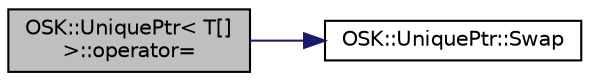 digraph "OSK::UniquePtr&lt; T[]&gt;::operator="
{
 // LATEX_PDF_SIZE
  edge [fontname="Helvetica",fontsize="10",labelfontname="Helvetica",labelfontsize="10"];
  node [fontname="Helvetica",fontsize="10",shape=record];
  rankdir="LR";
  Node1 [label="OSK::UniquePtr\< T[]\l\>::operator=",height=0.2,width=0.4,color="black", fillcolor="grey75", style="filled", fontcolor="black",tooltip="Este puntero será dueño del puntero de other."];
  Node1 -> Node2 [color="midnightblue",fontsize="10",style="solid",fontname="Helvetica"];
  Node2 [label="OSK::UniquePtr::Swap",height=0.2,width=0.4,color="black", fillcolor="white", style="filled",URL="$class_o_s_k_1_1_unique_ptr.html#a3c6725a56406ebbce68e3eac61ac14b2",tooltip="Intercambia el puntero con el otro UniquePtr."];
}
